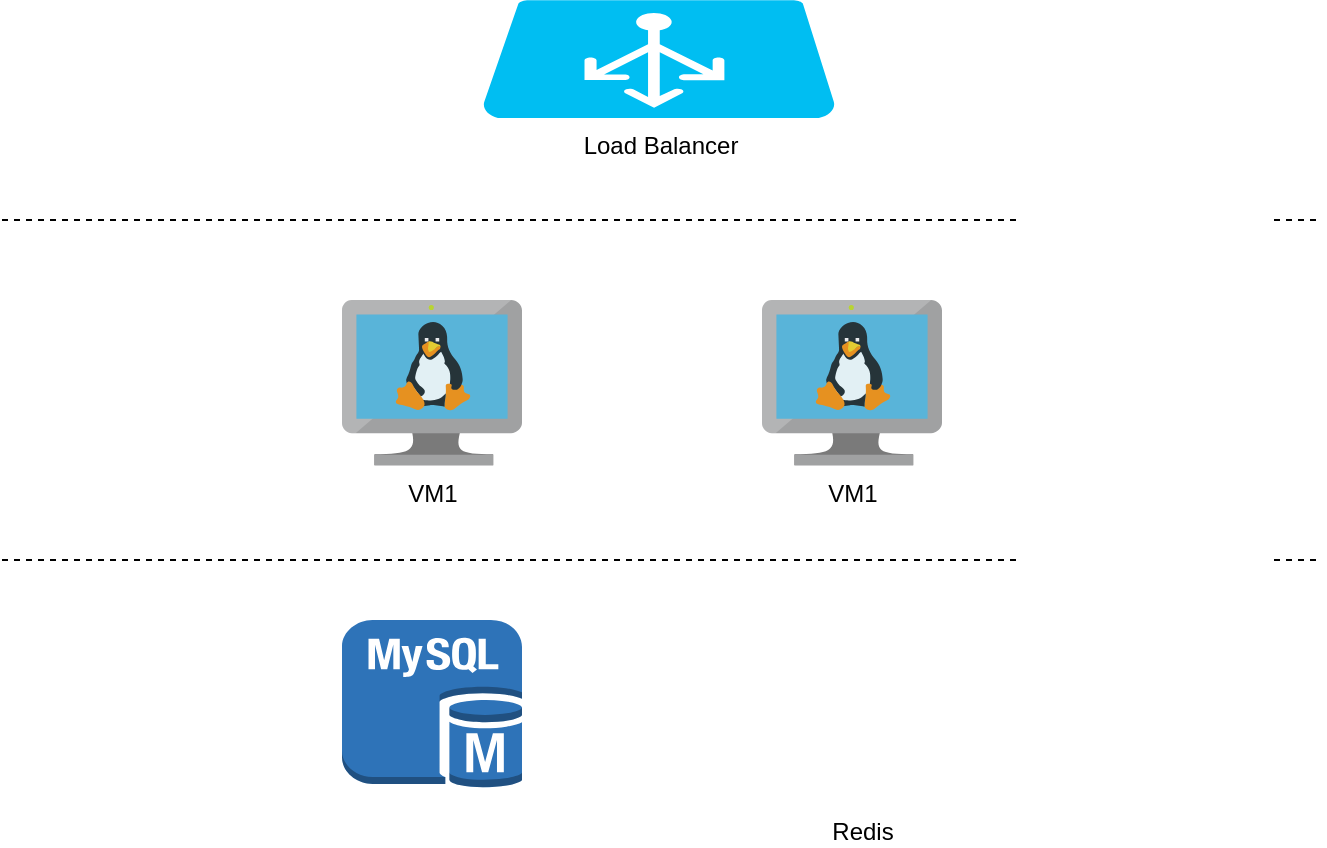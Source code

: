 <mxfile version="14.9.5" type="github"><diagram id="arXlALTN_GTKxctONamy" name="Page-1"><mxGraphModel dx="910" dy="465" grid="1" gridSize="10" guides="1" tooltips="1" connect="1" arrows="1" fold="1" page="1" pageScale="1" pageWidth="827" pageHeight="1169" math="0" shadow="0"><root><mxCell id="0"/><mxCell id="1" parent="0"/><mxCell id="8qGtzNrWUACriN8Q6oQf-7" value="VM1" style="aspect=fixed;html=1;points=[];align=center;image;fontSize=12;image=img/lib/mscae/VM_Linux.svg;" vertex="1" parent="1"><mxGeometry x="270" y="240" width="90" height="82.8" as="geometry"/></mxCell><mxCell id="8qGtzNrWUACriN8Q6oQf-10" value="Load Balancer" style="verticalLabelPosition=bottom;html=1;verticalAlign=top;align=center;strokeColor=none;fillColor=#00BEF2;shape=mxgraph.azure.azure_load_balancer;" vertex="1" parent="1"><mxGeometry x="340" y="90" width="177" height="59" as="geometry"/></mxCell><mxCell id="8qGtzNrWUACriN8Q6oQf-11" value="VM1" style="aspect=fixed;html=1;points=[];align=center;image;fontSize=12;image=img/lib/mscae/VM_Linux.svg;" vertex="1" parent="1"><mxGeometry x="480" y="240" width="90" height="82.8" as="geometry"/></mxCell><mxCell id="8qGtzNrWUACriN8Q6oQf-12" value="" style="outlineConnect=0;dashed=0;verticalLabelPosition=bottom;verticalAlign=top;align=center;html=1;shape=mxgraph.aws3.mysql_db_instance;fillColor=#2E73B8;gradientColor=none;" vertex="1" parent="1"><mxGeometry x="270" y="400" width="90" height="84" as="geometry"/></mxCell><mxCell id="8qGtzNrWUACriN8Q6oQf-14" value="Redis" style="shape=image;html=1;verticalAlign=top;verticalLabelPosition=bottom;labelBackgroundColor=#ffffff;imageAspect=0;aspect=fixed;image=https://cdn4.iconfinder.com/data/icons/redis-2/1451/Untitled-2-128.png" vertex="1" parent="1"><mxGeometry x="480" y="392" width="100" height="100" as="geometry"/></mxCell><mxCell id="8qGtzNrWUACriN8Q6oQf-17" value="" style="endArrow=none;dashed=1;html=1;" edge="1" parent="1"><mxGeometry width="50" height="50" relative="1" as="geometry"><mxPoint x="100" y="200" as="sourcePoint"/><mxPoint x="760" y="200" as="targetPoint"/></mxGeometry></mxCell><mxCell id="8qGtzNrWUACriN8Q6oQf-18" value="" style="endArrow=none;dashed=1;html=1;" edge="1" parent="1"><mxGeometry width="50" height="50" relative="1" as="geometry"><mxPoint x="100" y="370" as="sourcePoint"/><mxPoint x="760" y="370" as="targetPoint"/></mxGeometry></mxCell></root></mxGraphModel></diagram></mxfile>
